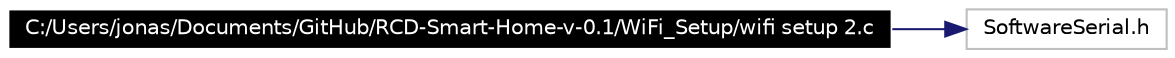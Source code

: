 digraph G
{
  edge [fontname="Helvetica",fontsize=10,labelfontname="Helvetica",labelfontsize=10];
  node [fontname="Helvetica",fontsize=10,shape=record];
  rankdir=LR;
  Node1 [label="C:/Users/jonas/Documents/GitHub/RCD-Smart-Home-v-0.1/WiFi_Setup/wifi setup 2.c",height=0.2,width=0.4,color="white", fillcolor="black", style="filled" fontcolor="white"];
  Node1 -> Node2 [color="midnightblue",fontsize=10,style="solid"];
  Node2 [label="SoftwareSerial.h",height=0.2,width=0.4,color="grey75", fillcolor="white", style="filled"];
}
